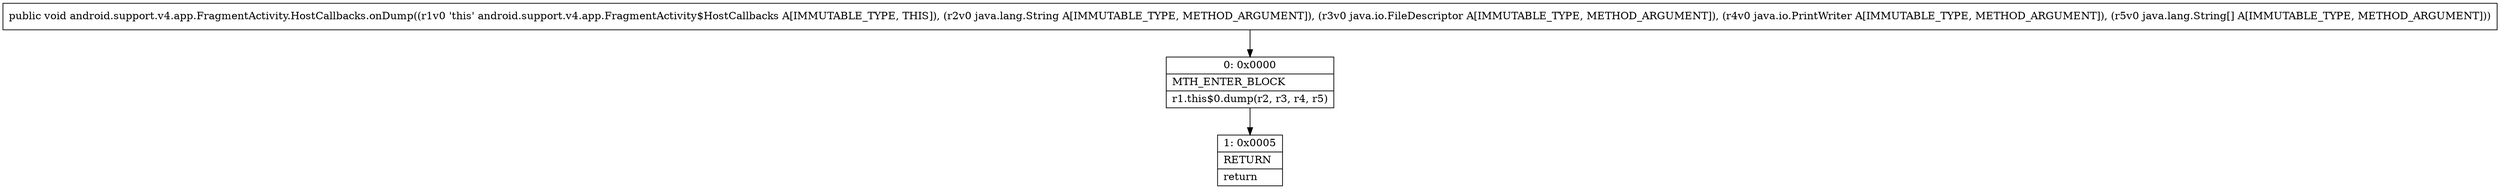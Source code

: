 digraph "CFG forandroid.support.v4.app.FragmentActivity.HostCallbacks.onDump(Ljava\/lang\/String;Ljava\/io\/FileDescriptor;Ljava\/io\/PrintWriter;[Ljava\/lang\/String;)V" {
Node_0 [shape=record,label="{0\:\ 0x0000|MTH_ENTER_BLOCK\l|r1.this$0.dump(r2, r3, r4, r5)\l}"];
Node_1 [shape=record,label="{1\:\ 0x0005|RETURN\l|return\l}"];
MethodNode[shape=record,label="{public void android.support.v4.app.FragmentActivity.HostCallbacks.onDump((r1v0 'this' android.support.v4.app.FragmentActivity$HostCallbacks A[IMMUTABLE_TYPE, THIS]), (r2v0 java.lang.String A[IMMUTABLE_TYPE, METHOD_ARGUMENT]), (r3v0 java.io.FileDescriptor A[IMMUTABLE_TYPE, METHOD_ARGUMENT]), (r4v0 java.io.PrintWriter A[IMMUTABLE_TYPE, METHOD_ARGUMENT]), (r5v0 java.lang.String[] A[IMMUTABLE_TYPE, METHOD_ARGUMENT])) }"];
MethodNode -> Node_0;
Node_0 -> Node_1;
}

